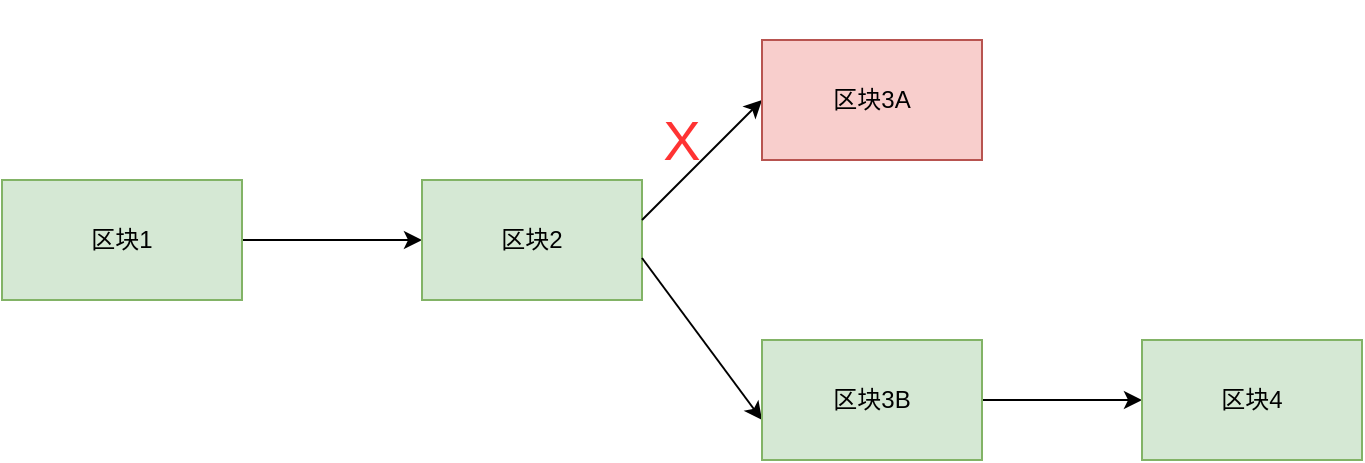 <mxfile version="14.7.6" type="github">
  <diagram id="9Syi91soJP7kXuhai-Lp" name="Page-1">
    <mxGraphModel dx="1036" dy="575" grid="1" gridSize="10" guides="1" tooltips="1" connect="1" arrows="1" fold="1" page="1" pageScale="1" pageWidth="827" pageHeight="1169" math="0" shadow="0">
      <root>
        <mxCell id="0" />
        <mxCell id="1" parent="0" />
        <mxCell id="Co0ptf1hM5kubsSOM7J8-4" value="" style="edgeStyle=orthogonalEdgeStyle;rounded=0;orthogonalLoop=1;jettySize=auto;html=1;" edge="1" parent="1" source="Co0ptf1hM5kubsSOM7J8-1" target="Co0ptf1hM5kubsSOM7J8-3">
          <mxGeometry relative="1" as="geometry" />
        </mxCell>
        <mxCell id="Co0ptf1hM5kubsSOM7J8-1" value="区块1" style="rounded=0;whiteSpace=wrap;html=1;fillColor=#d5e8d4;strokeColor=#82b366;" vertex="1" parent="1">
          <mxGeometry x="60" y="280" width="120" height="60" as="geometry" />
        </mxCell>
        <mxCell id="Co0ptf1hM5kubsSOM7J8-3" value="区块2" style="rounded=0;whiteSpace=wrap;html=1;fillColor=#d5e8d4;strokeColor=#82b366;" vertex="1" parent="1">
          <mxGeometry x="270" y="280" width="110" height="60" as="geometry" />
        </mxCell>
        <mxCell id="Co0ptf1hM5kubsSOM7J8-8" value="" style="endArrow=classic;html=1;" edge="1" parent="1">
          <mxGeometry width="50" height="50" relative="1" as="geometry">
            <mxPoint x="380" y="300" as="sourcePoint" />
            <mxPoint x="440" y="240" as="targetPoint" />
          </mxGeometry>
        </mxCell>
        <mxCell id="Co0ptf1hM5kubsSOM7J8-9" value="" style="endArrow=classic;html=1;" edge="1" parent="1">
          <mxGeometry width="50" height="50" relative="1" as="geometry">
            <mxPoint x="380" y="319" as="sourcePoint" />
            <mxPoint x="440" y="400" as="targetPoint" />
          </mxGeometry>
        </mxCell>
        <mxCell id="Co0ptf1hM5kubsSOM7J8-10" value="区块3A" style="rounded=0;whiteSpace=wrap;html=1;fillColor=#f8cecc;strokeColor=#b85450;" vertex="1" parent="1">
          <mxGeometry x="440" y="210" width="110" height="60" as="geometry" />
        </mxCell>
        <mxCell id="Co0ptf1hM5kubsSOM7J8-13" value="" style="edgeStyle=orthogonalEdgeStyle;rounded=0;orthogonalLoop=1;jettySize=auto;html=1;" edge="1" parent="1" source="Co0ptf1hM5kubsSOM7J8-11" target="Co0ptf1hM5kubsSOM7J8-12">
          <mxGeometry relative="1" as="geometry" />
        </mxCell>
        <mxCell id="Co0ptf1hM5kubsSOM7J8-11" value="区块3B" style="rounded=0;whiteSpace=wrap;html=1;fillColor=#d5e8d4;strokeColor=#82b366;" vertex="1" parent="1">
          <mxGeometry x="440" y="360" width="110" height="60" as="geometry" />
        </mxCell>
        <mxCell id="Co0ptf1hM5kubsSOM7J8-12" value="区块4" style="rounded=0;whiteSpace=wrap;html=1;fillColor=#d5e8d4;strokeColor=#82b366;" vertex="1" parent="1">
          <mxGeometry x="630" y="360" width="110" height="60" as="geometry" />
        </mxCell>
        <mxCell id="Co0ptf1hM5kubsSOM7J8-14" value="&lt;font style=&quot;font-size: 28px&quot; color=&quot;#ff3333&quot;&gt;X&lt;/font&gt;" style="text;html=1;strokeColor=none;fillColor=none;align=center;verticalAlign=middle;whiteSpace=wrap;rounded=0;" vertex="1" parent="1">
          <mxGeometry x="340" y="190" width="120" height="140" as="geometry" />
        </mxCell>
      </root>
    </mxGraphModel>
  </diagram>
</mxfile>

